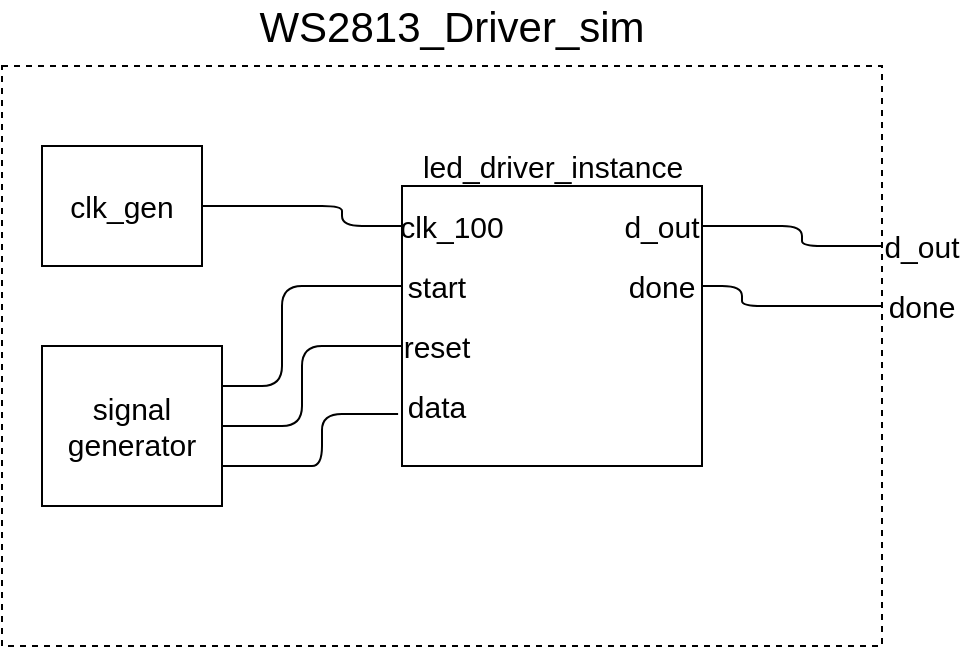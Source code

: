 <mxfile version="12.4.9" type="device"><diagram id="MN1Gz93a9eprzGqK73n-" name="Page-1"><mxGraphModel dx="1422" dy="745" grid="1" gridSize="10" guides="1" tooltips="1" connect="1" arrows="1" fold="1" page="1" pageScale="1" pageWidth="850" pageHeight="1100" math="0" shadow="0"><root><mxCell id="0"/><mxCell id="1" parent="0"/><mxCell id="0TbIuDTHKz5D0FIm01_V-1" value="" style="rounded=0;whiteSpace=wrap;html=1;dashed=1;fillColor=none;" vertex="1" parent="1"><mxGeometry x="110" y="210" width="440" height="290" as="geometry"/></mxCell><mxCell id="0TbIuDTHKz5D0FIm01_V-2" value="WS2813_Driver_sim" style="text;html=1;strokeColor=none;fillColor=none;align=center;verticalAlign=middle;whiteSpace=wrap;rounded=0;dashed=1;fontSize=21;" vertex="1" parent="1"><mxGeometry x="235" y="180" width="200" height="20" as="geometry"/></mxCell><mxCell id="0TbIuDTHKz5D0FIm01_V-3" value="" style="rounded=0;whiteSpace=wrap;html=1;fillColor=#ffffff;fontSize=21;" vertex="1" parent="1"><mxGeometry x="310" y="270" width="150" height="140" as="geometry"/></mxCell><mxCell id="0TbIuDTHKz5D0FIm01_V-4" value="led_driver_instance" style="text;html=1;strokeColor=none;fillColor=none;align=center;verticalAlign=middle;whiteSpace=wrap;rounded=0;fontSize=15;" vertex="1" parent="1"><mxGeometry x="317.5" y="250" width="135" height="20" as="geometry"/></mxCell><mxCell id="0TbIuDTHKz5D0FIm01_V-5" value="clk_100" style="text;html=1;strokeColor=none;fillColor=none;align=center;verticalAlign=middle;whiteSpace=wrap;rounded=0;fontSize=15;" vertex="1" parent="1"><mxGeometry x="310" y="280" width="50" height="20" as="geometry"/></mxCell><mxCell id="0TbIuDTHKz5D0FIm01_V-6" value="start" style="text;html=1;strokeColor=none;fillColor=none;align=center;verticalAlign=middle;whiteSpace=wrap;rounded=0;fontSize=15;" vertex="1" parent="1"><mxGeometry x="310" y="310" width="35" height="20" as="geometry"/></mxCell><mxCell id="0TbIuDTHKz5D0FIm01_V-7" value="reset" style="text;html=1;strokeColor=none;fillColor=none;align=center;verticalAlign=middle;whiteSpace=wrap;rounded=0;fontSize=15;" vertex="1" parent="1"><mxGeometry x="310" y="340" width="35" height="20" as="geometry"/></mxCell><mxCell id="0TbIuDTHKz5D0FIm01_V-8" value="data" style="text;html=1;strokeColor=none;fillColor=none;align=center;verticalAlign=middle;whiteSpace=wrap;rounded=0;fontSize=15;" vertex="1" parent="1"><mxGeometry x="310" y="370" width="35" height="20" as="geometry"/></mxCell><mxCell id="0TbIuDTHKz5D0FIm01_V-9" value="d_out" style="text;html=1;strokeColor=none;fillColor=none;align=center;verticalAlign=middle;whiteSpace=wrap;rounded=0;fontSize=15;" vertex="1" parent="1"><mxGeometry x="420" y="280" width="40" height="20" as="geometry"/></mxCell><mxCell id="0TbIuDTHKz5D0FIm01_V-10" value="done" style="text;html=1;strokeColor=none;fillColor=none;align=center;verticalAlign=middle;whiteSpace=wrap;rounded=0;fontSize=15;" vertex="1" parent="1"><mxGeometry x="420" y="310" width="40" height="20" as="geometry"/></mxCell><mxCell id="0TbIuDTHKz5D0FIm01_V-12" value="clk_gen" style="rounded=0;whiteSpace=wrap;html=1;fillColor=#ffffff;fontSize=15;" vertex="1" parent="1"><mxGeometry x="130" y="250" width="80" height="60" as="geometry"/></mxCell><mxCell id="0TbIuDTHKz5D0FIm01_V-13" value="" style="endArrow=none;html=1;fontSize=15;exitX=0;exitY=0.5;exitDx=0;exitDy=0;entryX=1;entryY=0.5;entryDx=0;entryDy=0;" edge="1" parent="1" source="0TbIuDTHKz5D0FIm01_V-5" target="0TbIuDTHKz5D0FIm01_V-12"><mxGeometry width="50" height="50" relative="1" as="geometry"><mxPoint x="60" y="410" as="sourcePoint"/><mxPoint x="110" y="360" as="targetPoint"/><Array as="points"><mxPoint x="280" y="290"/><mxPoint x="280" y="280"/></Array></mxGeometry></mxCell><mxCell id="0TbIuDTHKz5D0FIm01_V-14" value="signal&lt;br&gt;generator" style="rounded=0;whiteSpace=wrap;html=1;fillColor=#ffffff;fontSize=15;" vertex="1" parent="1"><mxGeometry x="130" y="350" width="90" height="80" as="geometry"/></mxCell><mxCell id="0TbIuDTHKz5D0FIm01_V-15" value="" style="endArrow=none;html=1;fontSize=15;exitX=1;exitY=0.25;exitDx=0;exitDy=0;entryX=0;entryY=0.5;entryDx=0;entryDy=0;" edge="1" parent="1" source="0TbIuDTHKz5D0FIm01_V-14" target="0TbIuDTHKz5D0FIm01_V-6"><mxGeometry width="50" height="50" relative="1" as="geometry"><mxPoint x="300" y="520" as="sourcePoint"/><mxPoint x="350" y="470" as="targetPoint"/><Array as="points"><mxPoint x="250" y="370"/><mxPoint x="250" y="320"/></Array></mxGeometry></mxCell><mxCell id="0TbIuDTHKz5D0FIm01_V-16" value="" style="endArrow=none;html=1;fontSize=15;exitX=1;exitY=0.5;exitDx=0;exitDy=0;entryX=0;entryY=0.5;entryDx=0;entryDy=0;" edge="1" parent="1" source="0TbIuDTHKz5D0FIm01_V-14" target="0TbIuDTHKz5D0FIm01_V-7"><mxGeometry width="50" height="50" relative="1" as="geometry"><mxPoint x="270" y="490" as="sourcePoint"/><mxPoint x="320" y="440" as="targetPoint"/><Array as="points"><mxPoint x="260" y="390"/><mxPoint x="260" y="350"/></Array></mxGeometry></mxCell><mxCell id="0TbIuDTHKz5D0FIm01_V-17" value="" style="endArrow=none;html=1;fontSize=15;exitX=1;exitY=0.75;exitDx=0;exitDy=0;entryX=-0.013;entryY=0.814;entryDx=0;entryDy=0;entryPerimeter=0;" edge="1" parent="1" source="0TbIuDTHKz5D0FIm01_V-14" target="0TbIuDTHKz5D0FIm01_V-3"><mxGeometry width="50" height="50" relative="1" as="geometry"><mxPoint x="290" y="500" as="sourcePoint"/><mxPoint x="340" y="450" as="targetPoint"/><Array as="points"><mxPoint x="250" y="410"/><mxPoint x="270" y="410"/><mxPoint x="270" y="384"/></Array></mxGeometry></mxCell><mxCell id="0TbIuDTHKz5D0FIm01_V-18" value="d_out" style="text;html=1;strokeColor=none;fillColor=none;align=center;verticalAlign=middle;whiteSpace=wrap;rounded=0;fontSize=15;" vertex="1" parent="1"><mxGeometry x="550" y="290" width="40" height="20" as="geometry"/></mxCell><mxCell id="0TbIuDTHKz5D0FIm01_V-19" value="done" style="text;html=1;strokeColor=none;fillColor=none;align=center;verticalAlign=middle;whiteSpace=wrap;rounded=0;fontSize=15;" vertex="1" parent="1"><mxGeometry x="550" y="320" width="40" height="20" as="geometry"/></mxCell><mxCell id="0TbIuDTHKz5D0FIm01_V-20" value="" style="endArrow=none;html=1;fontSize=15;exitX=1;exitY=0.5;exitDx=0;exitDy=0;entryX=0;entryY=0.5;entryDx=0;entryDy=0;" edge="1" parent="1" source="0TbIuDTHKz5D0FIm01_V-9" target="0TbIuDTHKz5D0FIm01_V-18"><mxGeometry width="50" height="50" relative="1" as="geometry"><mxPoint x="500" y="290" as="sourcePoint"/><mxPoint x="550" y="240" as="targetPoint"/><Array as="points"><mxPoint x="510" y="290"/><mxPoint x="510" y="300"/></Array></mxGeometry></mxCell><mxCell id="0TbIuDTHKz5D0FIm01_V-21" value="" style="endArrow=none;html=1;fontSize=15;exitX=1;exitY=0.5;exitDx=0;exitDy=0;entryX=0;entryY=0.5;entryDx=0;entryDy=0;" edge="1" parent="1" source="0TbIuDTHKz5D0FIm01_V-10" target="0TbIuDTHKz5D0FIm01_V-19"><mxGeometry width="50" height="50" relative="1" as="geometry"><mxPoint x="650" y="410" as="sourcePoint"/><mxPoint x="700" y="360" as="targetPoint"/><Array as="points"><mxPoint x="480" y="320"/><mxPoint x="480" y="330"/></Array></mxGeometry></mxCell></root></mxGraphModel></diagram></mxfile>